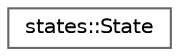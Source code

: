 digraph "Graphical Class Hierarchy"
{
 // LATEX_PDF_SIZE
  bgcolor="transparent";
  edge [fontname=Helvetica,fontsize=10,labelfontname=Helvetica,labelfontsize=10];
  node [fontname=Helvetica,fontsize=10,shape=box,height=0.2,width=0.4];
  rankdir="LR";
  Node0 [id="Node000000",label="states::State",height=0.2,width=0.4,color="grey40", fillcolor="white", style="filled",URL="$classstates_1_1_state.html",tooltip="Class for creating your states."];
}
